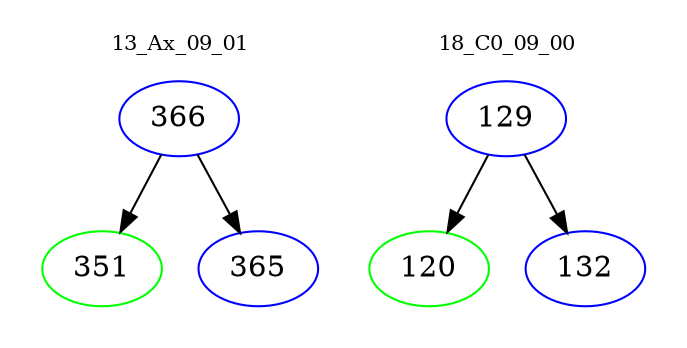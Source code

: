 digraph{
subgraph cluster_0 {
color = white
label = "13_Ax_09_01";
fontsize=10;
T0_366 [label="366", color="blue"]
T0_366 -> T0_351 [color="black"]
T0_351 [label="351", color="green"]
T0_366 -> T0_365 [color="black"]
T0_365 [label="365", color="blue"]
}
subgraph cluster_1 {
color = white
label = "18_C0_09_00";
fontsize=10;
T1_129 [label="129", color="blue"]
T1_129 -> T1_120 [color="black"]
T1_120 [label="120", color="green"]
T1_129 -> T1_132 [color="black"]
T1_132 [label="132", color="blue"]
}
}
